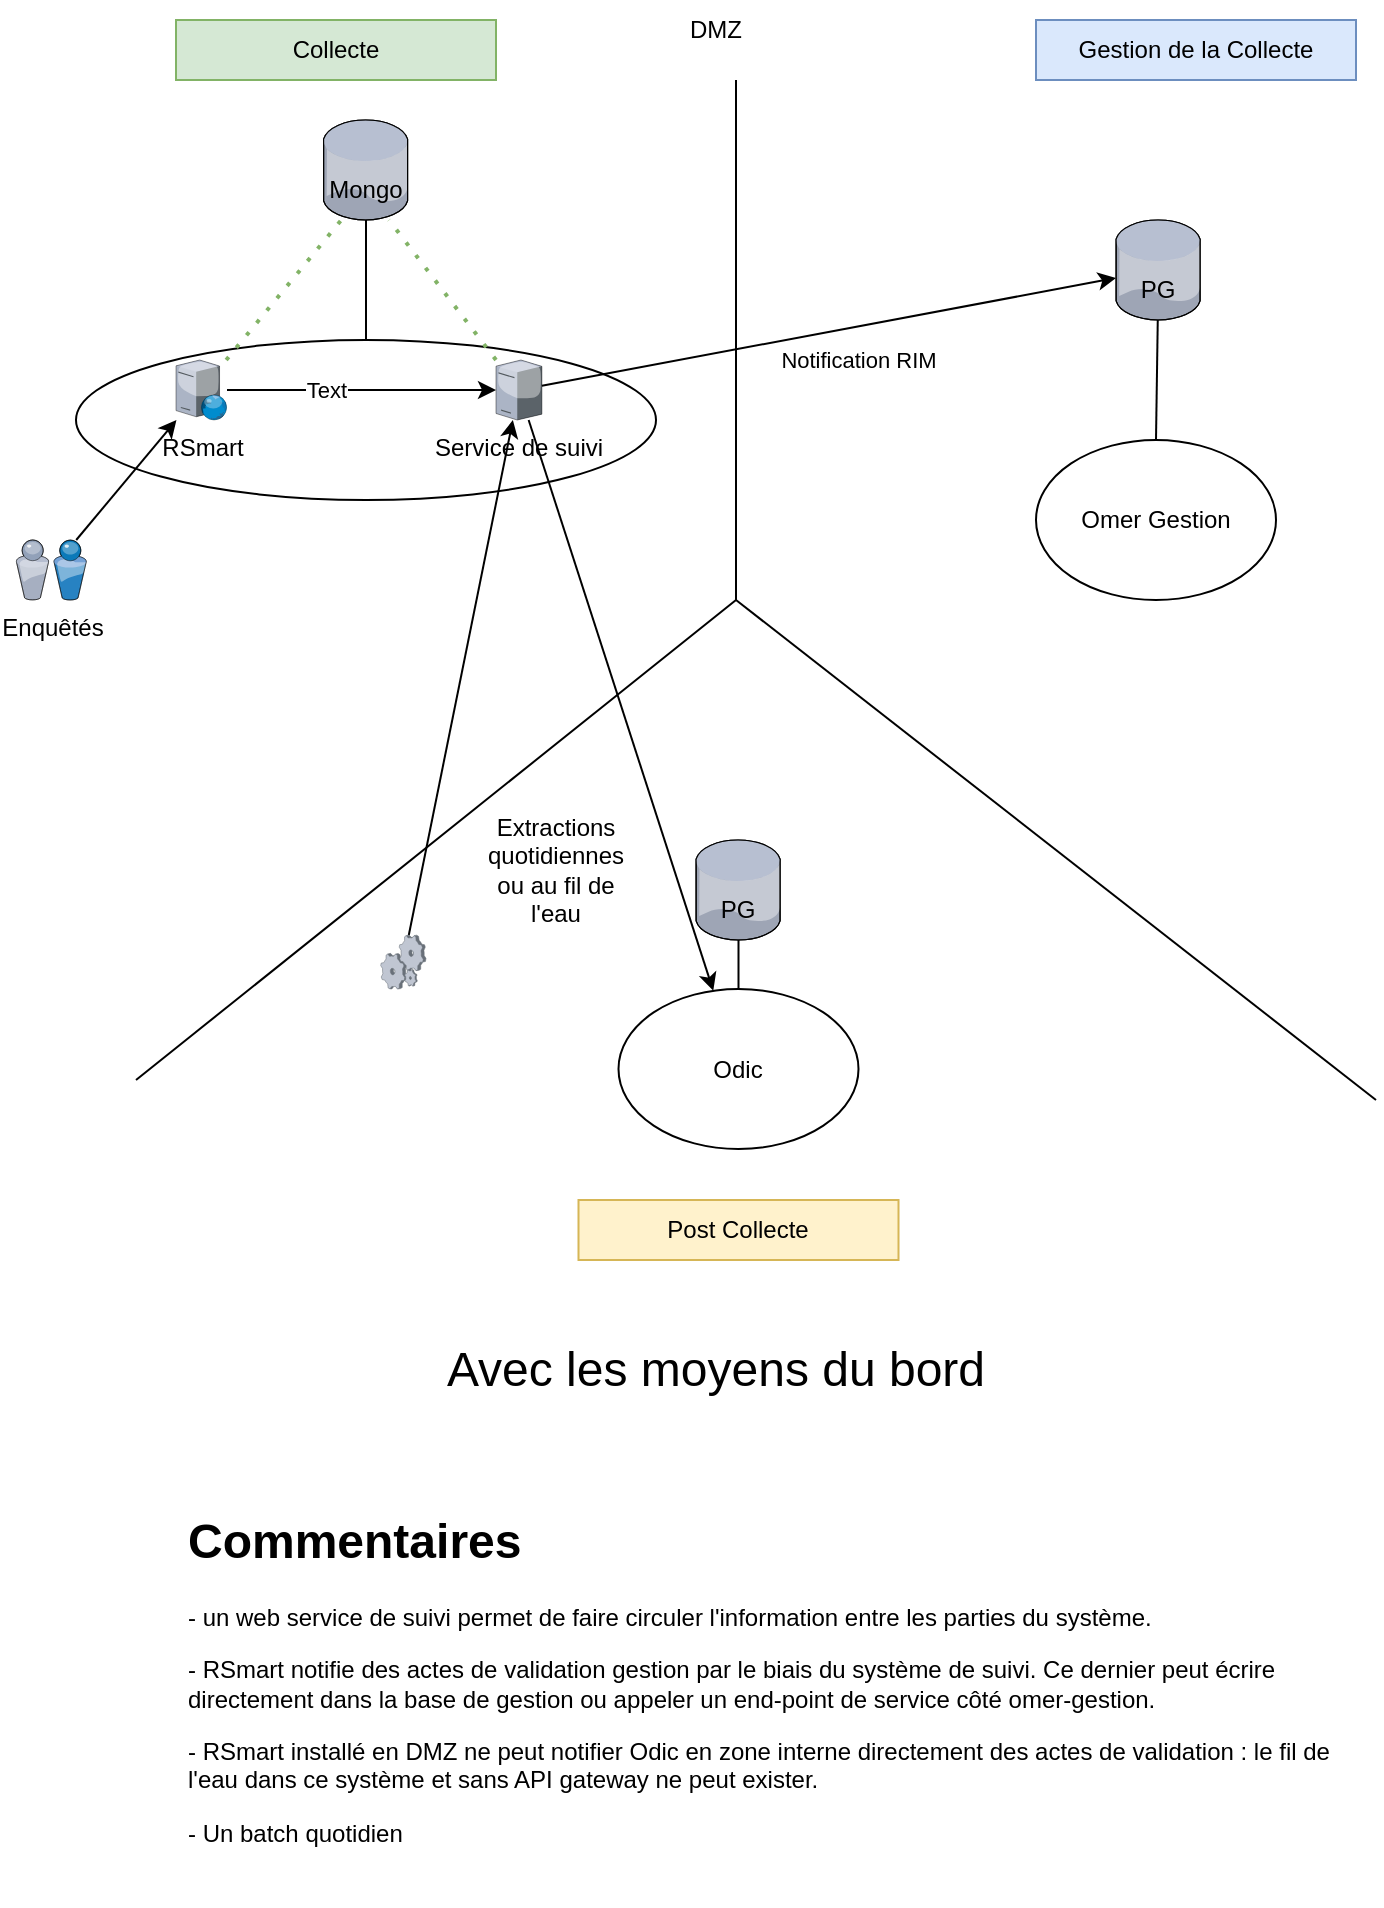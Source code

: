 <mxfile version="24.0.7" type="github">
  <diagram name="Page-1" id="Amw0FL5CEn6CEXGqxPnB">
    <mxGraphModel dx="989" dy="517" grid="1" gridSize="10" guides="1" tooltips="1" connect="1" arrows="1" fold="1" page="1" pageScale="1" pageWidth="827" pageHeight="1169" math="0" shadow="0">
      <root>
        <mxCell id="0" />
        <mxCell id="1" parent="0" />
        <mxCell id="JWrdjlkLizISWo3fTnx8-1" value="" style="endArrow=none;html=1;rounded=0;" edge="1" parent="1">
          <mxGeometry width="50" height="50" relative="1" as="geometry">
            <mxPoint x="390" y="310" as="sourcePoint" />
            <mxPoint x="390" y="50" as="targetPoint" />
          </mxGeometry>
        </mxCell>
        <mxCell id="JWrdjlkLizISWo3fTnx8-2" value="" style="endArrow=none;html=1;rounded=0;" edge="1" parent="1">
          <mxGeometry width="50" height="50" relative="1" as="geometry">
            <mxPoint x="90" y="550" as="sourcePoint" />
            <mxPoint x="390" y="310" as="targetPoint" />
          </mxGeometry>
        </mxCell>
        <mxCell id="JWrdjlkLizISWo3fTnx8-3" value="" style="endArrow=none;html=1;rounded=0;" edge="1" parent="1">
          <mxGeometry width="50" height="50" relative="1" as="geometry">
            <mxPoint x="710" y="560" as="sourcePoint" />
            <mxPoint x="390" y="310" as="targetPoint" />
          </mxGeometry>
        </mxCell>
        <mxCell id="JWrdjlkLizISWo3fTnx8-4" value="" style="verticalLabelPosition=bottom;sketch=0;aspect=fixed;html=1;verticalAlign=top;strokeColor=none;align=center;outlineConnect=0;shape=mxgraph.citrix.database;" vertex="1" parent="1">
          <mxGeometry x="580" y="120" width="42.5" height="50" as="geometry" />
        </mxCell>
        <mxCell id="JWrdjlkLizISWo3fTnx8-5" value="" style="verticalLabelPosition=bottom;sketch=0;aspect=fixed;html=1;verticalAlign=top;strokeColor=none;align=center;outlineConnect=0;shape=mxgraph.citrix.database;" vertex="1" parent="1">
          <mxGeometry x="183.75" y="70" width="42.5" height="50" as="geometry" />
        </mxCell>
        <mxCell id="JWrdjlkLizISWo3fTnx8-6" value="" style="verticalLabelPosition=bottom;sketch=0;aspect=fixed;html=1;verticalAlign=top;strokeColor=none;align=center;outlineConnect=0;shape=mxgraph.citrix.database;" vertex="1" parent="1">
          <mxGeometry x="370" y="430" width="42.5" height="50" as="geometry" />
        </mxCell>
        <mxCell id="JWrdjlkLizISWo3fTnx8-7" value="Gestion de la Collecte" style="text;html=1;align=center;verticalAlign=middle;whiteSpace=wrap;rounded=0;fillColor=#dae8fc;strokeColor=#6c8ebf;" vertex="1" parent="1">
          <mxGeometry x="540" y="20" width="160" height="30" as="geometry" />
        </mxCell>
        <mxCell id="JWrdjlkLizISWo3fTnx8-8" value="Collecte" style="text;html=1;align=center;verticalAlign=middle;whiteSpace=wrap;rounded=0;fillColor=#d5e8d4;strokeColor=#82b366;" vertex="1" parent="1">
          <mxGeometry x="110" y="20" width="160" height="30" as="geometry" />
        </mxCell>
        <mxCell id="JWrdjlkLizISWo3fTnx8-9" value="Post Collecte" style="text;html=1;align=center;verticalAlign=middle;whiteSpace=wrap;rounded=0;fillColor=#fff2cc;strokeColor=#d6b656;" vertex="1" parent="1">
          <mxGeometry x="311.25" y="610" width="160" height="30" as="geometry" />
        </mxCell>
        <mxCell id="JWrdjlkLizISWo3fTnx8-10" value="" style="ellipse;whiteSpace=wrap;html=1;" vertex="1" parent="1">
          <mxGeometry x="60" y="180" width="290" height="80" as="geometry" />
        </mxCell>
        <mxCell id="JWrdjlkLizISWo3fTnx8-11" value="Omer Gestion" style="ellipse;whiteSpace=wrap;html=1;" vertex="1" parent="1">
          <mxGeometry x="540" y="230" width="120" height="80" as="geometry" />
        </mxCell>
        <mxCell id="JWrdjlkLizISWo3fTnx8-12" value="Odic" style="ellipse;whiteSpace=wrap;html=1;" vertex="1" parent="1">
          <mxGeometry x="331.25" y="504.5" width="120" height="80" as="geometry" />
        </mxCell>
        <mxCell id="JWrdjlkLizISWo3fTnx8-13" value="" style="endArrow=none;html=1;rounded=0;" edge="1" parent="1" source="JWrdjlkLizISWo3fTnx8-12" target="JWrdjlkLizISWo3fTnx8-6">
          <mxGeometry width="50" height="50" relative="1" as="geometry">
            <mxPoint x="230" y="540" as="sourcePoint" />
            <mxPoint x="280" y="490" as="targetPoint" />
          </mxGeometry>
        </mxCell>
        <mxCell id="JWrdjlkLizISWo3fTnx8-14" value="" style="endArrow=none;html=1;rounded=0;exitX=0.5;exitY=0;exitDx=0;exitDy=0;" edge="1" parent="1" source="JWrdjlkLizISWo3fTnx8-10" target="JWrdjlkLizISWo3fTnx8-5">
          <mxGeometry width="50" height="50" relative="1" as="geometry">
            <mxPoint x="260" y="210" as="sourcePoint" />
            <mxPoint x="310" y="160" as="targetPoint" />
          </mxGeometry>
        </mxCell>
        <mxCell id="JWrdjlkLizISWo3fTnx8-15" value="" style="endArrow=none;html=1;rounded=0;exitX=0.5;exitY=0;exitDx=0;exitDy=0;" edge="1" parent="1" source="JWrdjlkLizISWo3fTnx8-11" target="JWrdjlkLizISWo3fTnx8-4">
          <mxGeometry width="50" height="50" relative="1" as="geometry">
            <mxPoint x="490" y="240" as="sourcePoint" />
            <mxPoint x="540" y="190" as="targetPoint" />
          </mxGeometry>
        </mxCell>
        <mxCell id="JWrdjlkLizISWo3fTnx8-20" value="DMZ" style="text;html=1;align=center;verticalAlign=middle;whiteSpace=wrap;rounded=0;" vertex="1" parent="1">
          <mxGeometry x="350" y="10" width="60" height="30" as="geometry" />
        </mxCell>
        <mxCell id="JWrdjlkLizISWo3fTnx8-21" value="RSmart" style="verticalLabelPosition=bottom;sketch=0;aspect=fixed;html=1;verticalAlign=top;strokeColor=none;align=center;outlineConnect=0;shape=mxgraph.citrix.web_server;" vertex="1" parent="1">
          <mxGeometry x="110" y="190" width="25.5" height="30" as="geometry" />
        </mxCell>
        <mxCell id="JWrdjlkLizISWo3fTnx8-22" value="Service de suivi" style="verticalLabelPosition=bottom;sketch=0;aspect=fixed;html=1;verticalAlign=top;strokeColor=none;align=center;outlineConnect=0;shape=mxgraph.citrix.license_server;" vertex="1" parent="1">
          <mxGeometry x="270" y="190" width="22.94" height="30" as="geometry" />
        </mxCell>
        <mxCell id="JWrdjlkLizISWo3fTnx8-24" value="" style="endArrow=classic;html=1;rounded=0;" edge="1" parent="1" source="JWrdjlkLizISWo3fTnx8-21" target="JWrdjlkLizISWo3fTnx8-22">
          <mxGeometry width="50" height="50" relative="1" as="geometry">
            <mxPoint x="160" y="250" as="sourcePoint" />
            <mxPoint x="210" y="200" as="targetPoint" />
          </mxGeometry>
        </mxCell>
        <mxCell id="JWrdjlkLizISWo3fTnx8-25" value="Text" style="edgeLabel;html=1;align=center;verticalAlign=middle;resizable=0;points=[];" vertex="1" connectable="0" parent="JWrdjlkLizISWo3fTnx8-24">
          <mxGeometry x="-0.263" relative="1" as="geometry">
            <mxPoint as="offset" />
          </mxGeometry>
        </mxCell>
        <mxCell id="JWrdjlkLizISWo3fTnx8-26" value="" style="endArrow=classic;html=1;rounded=0;" edge="1" parent="1" source="JWrdjlkLizISWo3fTnx8-22" target="JWrdjlkLizISWo3fTnx8-4">
          <mxGeometry width="50" height="50" relative="1" as="geometry">
            <mxPoint x="330" y="210" as="sourcePoint" />
            <mxPoint x="380" y="160" as="targetPoint" />
          </mxGeometry>
        </mxCell>
        <mxCell id="JWrdjlkLizISWo3fTnx8-27" value="Notification RIM" style="edgeLabel;html=1;align=center;verticalAlign=middle;resizable=0;points=[];" vertex="1" connectable="0" parent="JWrdjlkLizISWo3fTnx8-26">
          <mxGeometry x="-0.026" relative="1" as="geometry">
            <mxPoint x="18" y="13" as="offset" />
          </mxGeometry>
        </mxCell>
        <mxCell id="JWrdjlkLizISWo3fTnx8-28" value="Mongo" style="text;html=1;align=center;verticalAlign=middle;whiteSpace=wrap;rounded=0;" vertex="1" parent="1">
          <mxGeometry x="175" y="90" width="60" height="30" as="geometry" />
        </mxCell>
        <mxCell id="JWrdjlkLizISWo3fTnx8-29" value="PG" style="text;html=1;align=center;verticalAlign=middle;whiteSpace=wrap;rounded=0;" vertex="1" parent="1">
          <mxGeometry x="361.25" y="450" width="60" height="30" as="geometry" />
        </mxCell>
        <mxCell id="JWrdjlkLizISWo3fTnx8-31" value="PG" style="text;html=1;align=center;verticalAlign=middle;whiteSpace=wrap;rounded=0;" vertex="1" parent="1">
          <mxGeometry x="571.25" y="140" width="60" height="30" as="geometry" />
        </mxCell>
        <mxCell id="JWrdjlkLizISWo3fTnx8-32" value="" style="endArrow=classic;html=1;rounded=0;" edge="1" parent="1" source="JWrdjlkLizISWo3fTnx8-22" target="JWrdjlkLizISWo3fTnx8-12">
          <mxGeometry width="50" height="50" relative="1" as="geometry">
            <mxPoint x="240" y="360" as="sourcePoint" />
            <mxPoint x="290" y="310" as="targetPoint" />
          </mxGeometry>
        </mxCell>
        <mxCell id="JWrdjlkLizISWo3fTnx8-33" value="" style="verticalLabelPosition=bottom;sketch=0;aspect=fixed;html=1;verticalAlign=top;strokeColor=none;align=center;outlineConnect=0;shape=mxgraph.citrix.process;" vertex="1" parent="1">
          <mxGeometry x="212.35" y="477.5" width="22.65" height="27" as="geometry" />
        </mxCell>
        <mxCell id="JWrdjlkLizISWo3fTnx8-34" value="" style="endArrow=classic;html=1;rounded=0;" edge="1" parent="1" source="JWrdjlkLizISWo3fTnx8-33" target="JWrdjlkLizISWo3fTnx8-22">
          <mxGeometry width="50" height="50" relative="1" as="geometry">
            <mxPoint x="190" y="400" as="sourcePoint" />
            <mxPoint x="240" y="350" as="targetPoint" />
          </mxGeometry>
        </mxCell>
        <mxCell id="JWrdjlkLizISWo3fTnx8-35" value="Extractions quotidiennes ou au fil de l&#39;eau" style="text;html=1;align=center;verticalAlign=middle;whiteSpace=wrap;rounded=0;" vertex="1" parent="1">
          <mxGeometry x="270" y="430" width="60" height="30" as="geometry" />
        </mxCell>
        <mxCell id="JWrdjlkLizISWo3fTnx8-37" value="Enquêtés" style="verticalLabelPosition=bottom;sketch=0;aspect=fixed;html=1;verticalAlign=top;strokeColor=none;align=center;outlineConnect=0;shape=mxgraph.citrix.users;" vertex="1" parent="1">
          <mxGeometry x="30" y="280" width="35.18" height="30" as="geometry" />
        </mxCell>
        <mxCell id="JWrdjlkLizISWo3fTnx8-38" value="" style="endArrow=classic;html=1;rounded=0;" edge="1" parent="1" source="JWrdjlkLizISWo3fTnx8-37" target="JWrdjlkLizISWo3fTnx8-21">
          <mxGeometry width="50" height="50" relative="1" as="geometry">
            <mxPoint x="70" y="170" as="sourcePoint" />
            <mxPoint x="120" y="120" as="targetPoint" />
          </mxGeometry>
        </mxCell>
        <mxCell id="JWrdjlkLizISWo3fTnx8-39" value="" style="endArrow=none;dashed=1;html=1;dashPattern=1 3;strokeWidth=2;rounded=0;fillColor=#d5e8d4;strokeColor=#82b366;" edge="1" parent="1" source="JWrdjlkLizISWo3fTnx8-21" target="JWrdjlkLizISWo3fTnx8-28">
          <mxGeometry width="50" height="50" relative="1" as="geometry">
            <mxPoint x="110" y="150" as="sourcePoint" />
            <mxPoint x="160" y="100" as="targetPoint" />
          </mxGeometry>
        </mxCell>
        <mxCell id="JWrdjlkLizISWo3fTnx8-40" value="" style="endArrow=none;dashed=1;html=1;dashPattern=1 3;strokeWidth=2;rounded=0;fillColor=#d5e8d4;strokeColor=#82b366;" edge="1" parent="1" source="JWrdjlkLizISWo3fTnx8-22" target="JWrdjlkLizISWo3fTnx8-28">
          <mxGeometry width="50" height="50" relative="1" as="geometry">
            <mxPoint x="145" y="200" as="sourcePoint" />
            <mxPoint x="203" y="130" as="targetPoint" />
          </mxGeometry>
        </mxCell>
        <mxCell id="JWrdjlkLizISWo3fTnx8-42" value="&lt;h1 style=&quot;margin-top: 0px;&quot;&gt;Commentaires&lt;/h1&gt;&lt;p&gt;- un web service de suivi permet de faire circuler l&#39;information entre les parties du système.&lt;/p&gt;&lt;p&gt;- RSmart notifie des actes de validation gestion par le biais du système de suivi. Ce dernier peut écrire directement dans la base de gestion ou appeler un end-point de service côté omer-gestion.&lt;/p&gt;&lt;p&gt;- RSmart installé en DMZ ne peut notifier Odic en zone interne directement des actes de validation : le fil de l&#39;eau dans ce système et sans API gateway ne peut exister.&lt;/p&gt;&lt;p&gt;- Un batch quotidien&lt;/p&gt;" style="text;html=1;whiteSpace=wrap;overflow=hidden;rounded=0;" vertex="1" parent="1">
          <mxGeometry x="114" y="760" width="598.53" height="200" as="geometry" />
        </mxCell>
        <mxCell id="JWrdjlkLizISWo3fTnx8-43" value="Avec les moyens du bord" style="text;html=1;align=center;verticalAlign=middle;whiteSpace=wrap;rounded=0;fontSize=24;" vertex="1" parent="1">
          <mxGeometry x="190" y="680" width="380" height="30" as="geometry" />
        </mxCell>
      </root>
    </mxGraphModel>
  </diagram>
</mxfile>
